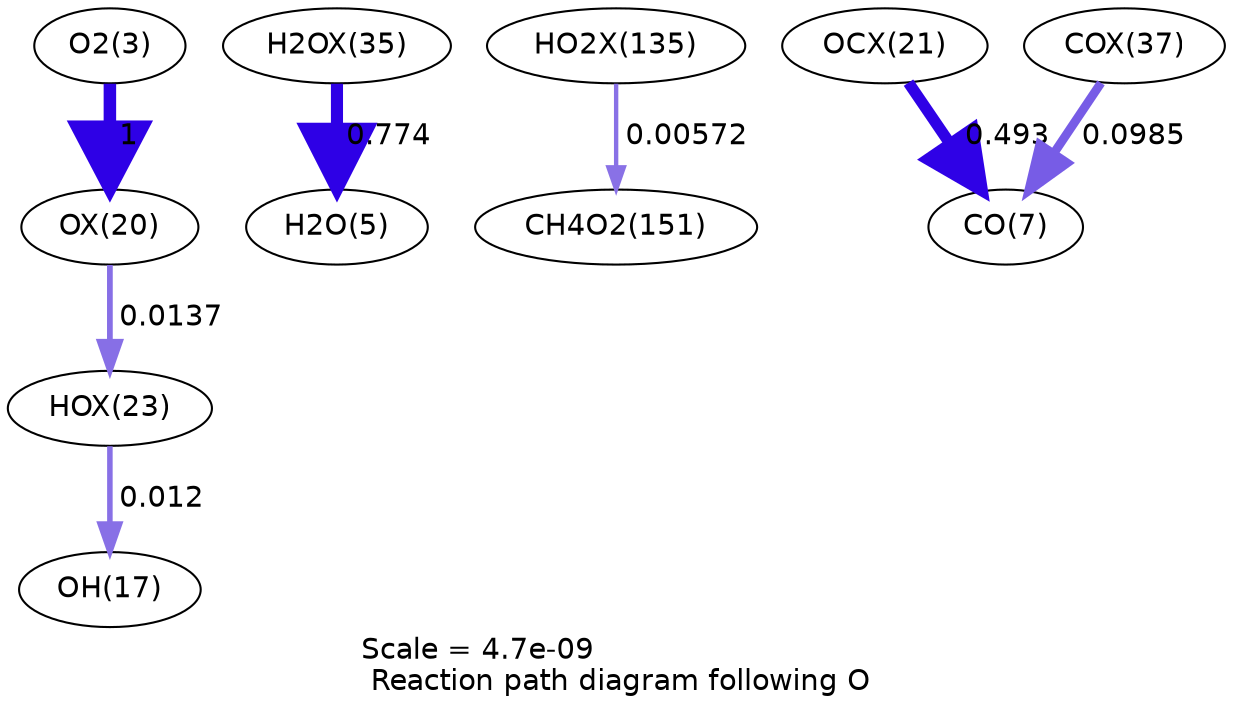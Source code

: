 digraph reaction_paths {
center=1;
s5 -> s71[fontname="Helvetica", penwidth=6, arrowsize=3, color="0.7, 1.5, 0.9"
, label=" 1"];
s71 -> s74[fontname="Helvetica", penwidth=2.76, arrowsize=1.38, color="0.7, 0.514, 0.9"
, label=" 0.0137"];
s74 -> s19[fontname="Helvetica", penwidth=2.66, arrowsize=1.33, color="0.7, 0.512, 0.9"
, label=" 0.012"];
s78 -> s7[fontname="Helvetica", penwidth=5.81, arrowsize=2.9, color="0.7, 1.27, 0.9"
, label=" 0.774"];
s93 -> s27[fontname="Helvetica", penwidth=2.1, arrowsize=1.05, color="0.7, 0.506, 0.9"
, label=" 0.00572"];
s72 -> s9[fontname="Helvetica", penwidth=5.47, arrowsize=2.73, color="0.7, 0.993, 0.9"
, label=" 0.493"];
s80 -> s9[fontname="Helvetica", penwidth=4.25, arrowsize=2.13, color="0.7, 0.599, 0.9"
, label=" 0.0985"];
s5 [ fontname="Helvetica", label="O2(3)"];
s7 [ fontname="Helvetica", label="H2O(5)"];
s9 [ fontname="Helvetica", label="CO(7)"];
s19 [ fontname="Helvetica", label="OH(17)"];
s27 [ fontname="Helvetica", label="CH4O2(151)"];
s71 [ fontname="Helvetica", label="OX(20)"];
s72 [ fontname="Helvetica", label="OCX(21)"];
s74 [ fontname="Helvetica", label="HOX(23)"];
s78 [ fontname="Helvetica", label="H2OX(35)"];
s80 [ fontname="Helvetica", label="COX(37)"];
s93 [ fontname="Helvetica", label="HO2X(135)"];
 label = "Scale = 4.7e-09\l Reaction path diagram following O";
 fontname = "Helvetica";
}
